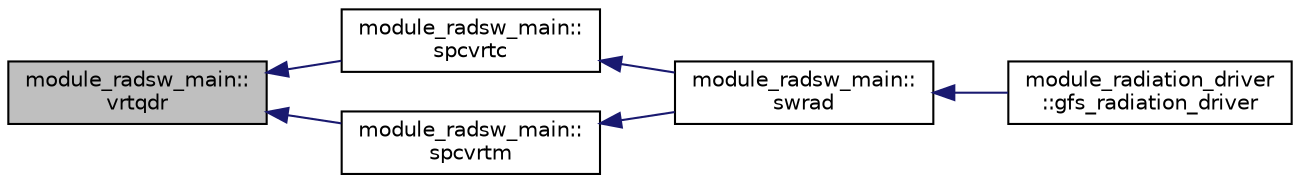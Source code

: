 digraph "module_radsw_main::vrtqdr"
{
  edge [fontname="Helvetica",fontsize="10",labelfontname="Helvetica",labelfontsize="10"];
  node [fontname="Helvetica",fontsize="10",shape=record];
  rankdir="LR";
  Node70 [label="module_radsw_main::\lvrtqdr",height=0.2,width=0.4,color="black", fillcolor="grey75", style="filled", fontcolor="black"];
  Node70 -> Node71 [dir="back",color="midnightblue",fontsize="10",style="solid",fontname="Helvetica"];
  Node71 [label="module_radsw_main::\lspcvrtc",height=0.2,width=0.4,color="black", fillcolor="white", style="filled",URL="$group__module__radsw__main.html#gaeb992f35bdf7dbf9ea8709d7d91dedfd",tooltip="This subroutine computes the shortwave radiative fluxes using two-stream method. "];
  Node71 -> Node72 [dir="back",color="midnightblue",fontsize="10",style="solid",fontname="Helvetica"];
  Node72 [label="module_radsw_main::\lswrad",height=0.2,width=0.4,color="black", fillcolor="white", style="filled",URL="$group__module__radsw__main.html#ga784397878835a8cdd0b14a7b9eafb4e3",tooltip="This subroutine is the main SW radiation routine. "];
  Node72 -> Node73 [dir="back",color="midnightblue",fontsize="10",style="solid",fontname="Helvetica"];
  Node73 [label="module_radiation_driver\l::gfs_radiation_driver",height=0.2,width=0.4,color="black", fillcolor="white", style="filled",URL="$group__module__radiation__driver.html#ga9c5872d3bd177315e79977d40245a99a",tooltip="This subroutine is the driver of main radiation calculations. It sets up column profiles, such as pressure, temperature, moisture, gases, clouds, aerosols, etc., as well as surface radiative characteristics, such as surface albedo, and emissivity. The call of this subroutine is placed inside both the time advancing loop and the horizontal grid loop. "];
  Node70 -> Node74 [dir="back",color="midnightblue",fontsize="10",style="solid",fontname="Helvetica"];
  Node74 [label="module_radsw_main::\lspcvrtm",height=0.2,width=0.4,color="black", fillcolor="white", style="filled",URL="$group__module__radsw__main.html#ga859cc14063a58e9d0a252e4366b9fff3",tooltip="This subroutine computes the shortwave radiative fluxes using two-stream method of h..."];
  Node74 -> Node72 [dir="back",color="midnightblue",fontsize="10",style="solid",fontname="Helvetica"];
}

